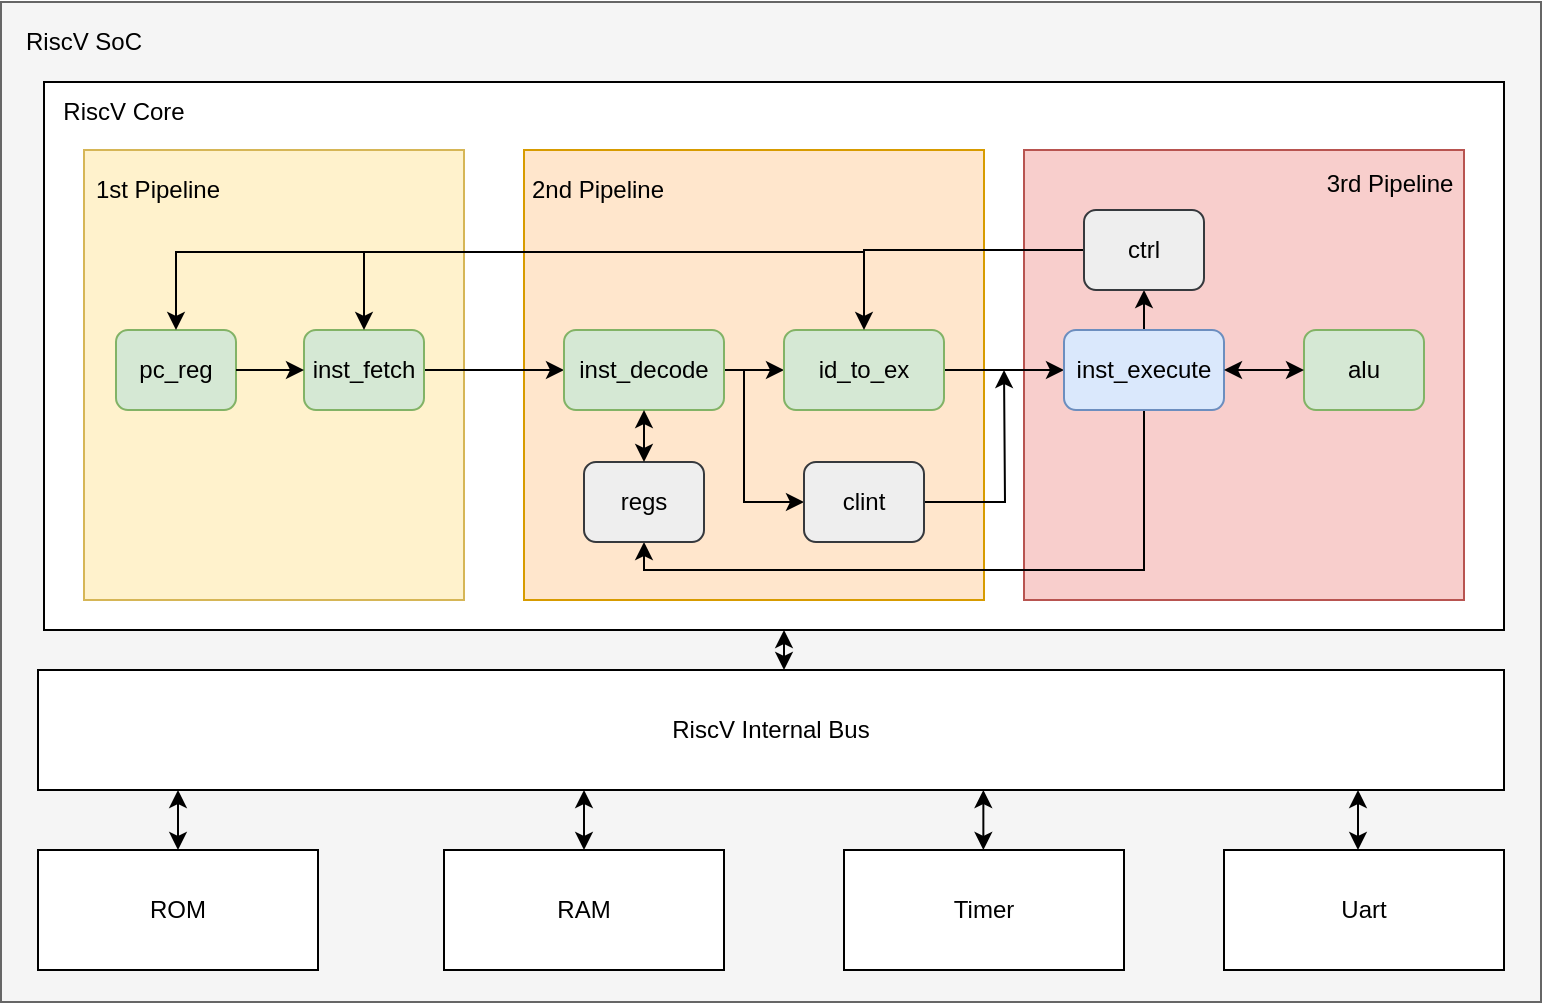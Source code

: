 <mxfile version="24.7.1" type="device">
  <diagram name="第 1 页" id="WQeAwxKFcT7OB5Cg3qxY">
    <mxGraphModel dx="731" dy="526" grid="1" gridSize="10" guides="1" tooltips="1" connect="1" arrows="1" fold="1" page="1" pageScale="1" pageWidth="827" pageHeight="1169" math="0" shadow="0">
      <root>
        <mxCell id="0" />
        <mxCell id="1" parent="0" />
        <mxCell id="hIqT9i04S8oYivavArrL-1" value="" style="rounded=0;whiteSpace=wrap;html=1;glass=0;fillColor=#f5f5f5;fontColor=#333333;strokeColor=#666666;align=left;" vertex="1" parent="1">
          <mxGeometry x="148.5" y="46" width="770" height="500" as="geometry" />
        </mxCell>
        <mxCell id="hIqT9i04S8oYivavArrL-3" value="RiscV SoC" style="text;html=1;align=center;verticalAlign=middle;whiteSpace=wrap;rounded=0;" vertex="1" parent="1">
          <mxGeometry x="150" y="46" width="80" height="40" as="geometry" />
        </mxCell>
        <mxCell id="hIqT9i04S8oYivavArrL-4" value="" style="rounded=0;whiteSpace=wrap;html=1;" vertex="1" parent="1">
          <mxGeometry x="170" y="86" width="730" height="274" as="geometry" />
        </mxCell>
        <mxCell id="hIqT9i04S8oYivavArrL-15" value="" style="rounded=0;whiteSpace=wrap;html=1;fillColor=#f8cecc;strokeColor=#b85450;" vertex="1" parent="1">
          <mxGeometry x="660" y="120" width="220" height="225" as="geometry" />
        </mxCell>
        <mxCell id="hIqT9i04S8oYivavArrL-14" value="" style="rounded=0;whiteSpace=wrap;html=1;fillColor=#ffe6cc;strokeColor=#d79b00;" vertex="1" parent="1">
          <mxGeometry x="410" y="120" width="230" height="225" as="geometry" />
        </mxCell>
        <mxCell id="hIqT9i04S8oYivavArrL-5" value="RiscV Core" style="text;html=1;align=center;verticalAlign=middle;whiteSpace=wrap;rounded=0;" vertex="1" parent="1">
          <mxGeometry x="170" y="86" width="80" height="30" as="geometry" />
        </mxCell>
        <mxCell id="hIqT9i04S8oYivavArrL-13" value="" style="rounded=0;whiteSpace=wrap;html=1;fillColor=#fff2cc;strokeColor=#d6b656;" vertex="1" parent="1">
          <mxGeometry x="190" y="120" width="190" height="225" as="geometry" />
        </mxCell>
        <mxCell id="hIqT9i04S8oYivavArrL-2" value="pc_reg" style="rounded=1;whiteSpace=wrap;html=1;fillColor=#d5e8d4;strokeColor=#82b366;" vertex="1" parent="1">
          <mxGeometry x="206" y="210" width="60" height="40" as="geometry" />
        </mxCell>
        <mxCell id="hIqT9i04S8oYivavArrL-22" style="edgeStyle=orthogonalEdgeStyle;rounded=0;orthogonalLoop=1;jettySize=auto;html=1;exitX=1;exitY=0.5;exitDx=0;exitDy=0;entryX=0;entryY=0.5;entryDx=0;entryDy=0;" edge="1" parent="1" source="hIqT9i04S8oYivavArrL-6" target="hIqT9i04S8oYivavArrL-7">
          <mxGeometry relative="1" as="geometry" />
        </mxCell>
        <mxCell id="hIqT9i04S8oYivavArrL-6" value="inst_fetch" style="rounded=1;whiteSpace=wrap;html=1;fillColor=#d5e8d4;strokeColor=#82b366;" vertex="1" parent="1">
          <mxGeometry x="300" y="210" width="60" height="40" as="geometry" />
        </mxCell>
        <mxCell id="hIqT9i04S8oYivavArrL-23" style="edgeStyle=orthogonalEdgeStyle;rounded=0;orthogonalLoop=1;jettySize=auto;html=1;exitX=1;exitY=0.5;exitDx=0;exitDy=0;entryX=0;entryY=0.5;entryDx=0;entryDy=0;" edge="1" parent="1" source="hIqT9i04S8oYivavArrL-7" target="hIqT9i04S8oYivavArrL-8">
          <mxGeometry relative="1" as="geometry" />
        </mxCell>
        <mxCell id="hIqT9i04S8oYivavArrL-36" style="edgeStyle=orthogonalEdgeStyle;rounded=0;orthogonalLoop=1;jettySize=auto;html=1;entryX=0;entryY=0.5;entryDx=0;entryDy=0;" edge="1" parent="1" target="hIqT9i04S8oYivavArrL-11">
          <mxGeometry relative="1" as="geometry">
            <mxPoint x="520" y="230" as="sourcePoint" />
            <Array as="points">
              <mxPoint x="520" y="296" />
            </Array>
          </mxGeometry>
        </mxCell>
        <mxCell id="hIqT9i04S8oYivavArrL-7" value="inst_decode" style="rounded=1;whiteSpace=wrap;html=1;fillColor=#d5e8d4;strokeColor=#82b366;" vertex="1" parent="1">
          <mxGeometry x="430" y="210" width="80" height="40" as="geometry" />
        </mxCell>
        <mxCell id="hIqT9i04S8oYivavArrL-25" style="edgeStyle=orthogonalEdgeStyle;rounded=0;orthogonalLoop=1;jettySize=auto;html=1;exitX=1;exitY=0.5;exitDx=0;exitDy=0;entryX=0;entryY=0.5;entryDx=0;entryDy=0;" edge="1" parent="1" source="hIqT9i04S8oYivavArrL-8" target="hIqT9i04S8oYivavArrL-9">
          <mxGeometry relative="1" as="geometry" />
        </mxCell>
        <mxCell id="hIqT9i04S8oYivavArrL-8" value="id_to_ex" style="rounded=1;whiteSpace=wrap;html=1;fillColor=#d5e8d4;strokeColor=#82b366;" vertex="1" parent="1">
          <mxGeometry x="540" y="210" width="80" height="40" as="geometry" />
        </mxCell>
        <mxCell id="hIqT9i04S8oYivavArrL-27" style="edgeStyle=orthogonalEdgeStyle;rounded=0;orthogonalLoop=1;jettySize=auto;html=1;exitX=0.5;exitY=0;exitDx=0;exitDy=0;entryX=0.5;entryY=1;entryDx=0;entryDy=0;" edge="1" parent="1" source="hIqT9i04S8oYivavArrL-9" target="hIqT9i04S8oYivavArrL-12">
          <mxGeometry relative="1" as="geometry" />
        </mxCell>
        <mxCell id="hIqT9i04S8oYivavArrL-35" style="edgeStyle=orthogonalEdgeStyle;rounded=0;orthogonalLoop=1;jettySize=auto;html=1;exitX=0.5;exitY=1;exitDx=0;exitDy=0;entryX=0.5;entryY=1;entryDx=0;entryDy=0;" edge="1" parent="1" source="hIqT9i04S8oYivavArrL-9" target="hIqT9i04S8oYivavArrL-33">
          <mxGeometry relative="1" as="geometry">
            <Array as="points">
              <mxPoint x="720" y="330" />
              <mxPoint x="470" y="330" />
            </Array>
          </mxGeometry>
        </mxCell>
        <mxCell id="hIqT9i04S8oYivavArrL-9" value="inst_execute" style="rounded=1;whiteSpace=wrap;html=1;fillColor=#dae8fc;strokeColor=#6c8ebf;" vertex="1" parent="1">
          <mxGeometry x="680" y="210" width="80" height="40" as="geometry" />
        </mxCell>
        <mxCell id="hIqT9i04S8oYivavArrL-10" value="alu" style="rounded=1;whiteSpace=wrap;html=1;fillColor=#d5e8d4;strokeColor=#82b366;" vertex="1" parent="1">
          <mxGeometry x="800" y="210" width="60" height="40" as="geometry" />
        </mxCell>
        <mxCell id="hIqT9i04S8oYivavArrL-38" style="edgeStyle=orthogonalEdgeStyle;rounded=0;orthogonalLoop=1;jettySize=auto;html=1;exitX=1;exitY=0.5;exitDx=0;exitDy=0;" edge="1" parent="1" source="hIqT9i04S8oYivavArrL-11">
          <mxGeometry relative="1" as="geometry">
            <mxPoint x="650" y="230" as="targetPoint" />
          </mxGeometry>
        </mxCell>
        <mxCell id="hIqT9i04S8oYivavArrL-11" value="clint" style="rounded=1;whiteSpace=wrap;html=1;fillColor=#eeeeee;strokeColor=#36393d;" vertex="1" parent="1">
          <mxGeometry x="550" y="276" width="60" height="40" as="geometry" />
        </mxCell>
        <mxCell id="hIqT9i04S8oYivavArrL-29" style="edgeStyle=orthogonalEdgeStyle;rounded=0;orthogonalLoop=1;jettySize=auto;html=1;exitX=0;exitY=0.5;exitDx=0;exitDy=0;entryX=0.5;entryY=0;entryDx=0;entryDy=0;" edge="1" parent="1" source="hIqT9i04S8oYivavArrL-12" target="hIqT9i04S8oYivavArrL-8">
          <mxGeometry relative="1" as="geometry" />
        </mxCell>
        <mxCell id="hIqT9i04S8oYivavArrL-12" value="ctrl" style="rounded=1;whiteSpace=wrap;html=1;fillColor=#eeeeee;strokeColor=#36393d;" vertex="1" parent="1">
          <mxGeometry x="690" y="150" width="60" height="40" as="geometry" />
        </mxCell>
        <mxCell id="hIqT9i04S8oYivavArrL-16" value="3rd Pipeline" style="text;html=1;align=center;verticalAlign=middle;whiteSpace=wrap;rounded=0;" vertex="1" parent="1">
          <mxGeometry x="808" y="122" width="70" height="30" as="geometry" />
        </mxCell>
        <mxCell id="hIqT9i04S8oYivavArrL-17" value="1st Pipeline" style="text;html=1;align=center;verticalAlign=middle;whiteSpace=wrap;rounded=0;" vertex="1" parent="1">
          <mxGeometry x="190" y="120" width="74" height="40" as="geometry" />
        </mxCell>
        <mxCell id="hIqT9i04S8oYivavArrL-18" value="2nd Pipeline" style="text;html=1;align=center;verticalAlign=middle;whiteSpace=wrap;rounded=0;" vertex="1" parent="1">
          <mxGeometry x="410" y="120" width="74" height="40" as="geometry" />
        </mxCell>
        <mxCell id="hIqT9i04S8oYivavArrL-19" value="" style="endArrow=classic;html=1;rounded=0;exitX=1;exitY=0.5;exitDx=0;exitDy=0;entryX=0;entryY=0.5;entryDx=0;entryDy=0;" edge="1" parent="1" source="hIqT9i04S8oYivavArrL-2" target="hIqT9i04S8oYivavArrL-6">
          <mxGeometry width="50" height="50" relative="1" as="geometry">
            <mxPoint x="440" y="270" as="sourcePoint" />
            <mxPoint x="280" y="230" as="targetPoint" />
          </mxGeometry>
        </mxCell>
        <mxCell id="hIqT9i04S8oYivavArrL-30" style="edgeStyle=orthogonalEdgeStyle;rounded=0;orthogonalLoop=1;jettySize=auto;html=1;entryX=0.5;entryY=0;entryDx=0;entryDy=0;" edge="1" parent="1" target="hIqT9i04S8oYivavArrL-6">
          <mxGeometry relative="1" as="geometry">
            <mxPoint x="580" y="170" as="sourcePoint" />
            <mxPoint x="580" y="210" as="targetPoint" />
            <Array as="points">
              <mxPoint x="330" y="171" />
            </Array>
          </mxGeometry>
        </mxCell>
        <mxCell id="hIqT9i04S8oYivavArrL-31" style="edgeStyle=orthogonalEdgeStyle;rounded=0;orthogonalLoop=1;jettySize=auto;html=1;entryX=0.5;entryY=0;entryDx=0;entryDy=0;" edge="1" parent="1" target="hIqT9i04S8oYivavArrL-2">
          <mxGeometry relative="1" as="geometry">
            <mxPoint x="330" y="171" as="sourcePoint" />
            <mxPoint x="80" y="210" as="targetPoint" />
            <Array as="points">
              <mxPoint x="330" y="171" />
              <mxPoint x="236" y="171" />
            </Array>
          </mxGeometry>
        </mxCell>
        <mxCell id="hIqT9i04S8oYivavArrL-32" value="" style="endArrow=classic;startArrow=classic;html=1;rounded=0;entryX=0;entryY=0.5;entryDx=0;entryDy=0;" edge="1" parent="1" source="hIqT9i04S8oYivavArrL-9" target="hIqT9i04S8oYivavArrL-10">
          <mxGeometry width="50" height="50" relative="1" as="geometry">
            <mxPoint x="760" y="316" as="sourcePoint" />
            <mxPoint x="810" y="266" as="targetPoint" />
          </mxGeometry>
        </mxCell>
        <mxCell id="hIqT9i04S8oYivavArrL-33" value="regs" style="rounded=1;whiteSpace=wrap;html=1;fillColor=#eeeeee;strokeColor=#36393d;" vertex="1" parent="1">
          <mxGeometry x="440" y="276" width="60" height="40" as="geometry" />
        </mxCell>
        <mxCell id="hIqT9i04S8oYivavArrL-34" value="" style="endArrow=classic;startArrow=classic;html=1;rounded=0;entryX=0.5;entryY=1;entryDx=0;entryDy=0;" edge="1" parent="1" target="hIqT9i04S8oYivavArrL-7">
          <mxGeometry width="50" height="50" relative="1" as="geometry">
            <mxPoint x="470" y="276" as="sourcePoint" />
            <mxPoint x="520" y="226" as="targetPoint" />
          </mxGeometry>
        </mxCell>
        <mxCell id="hIqT9i04S8oYivavArrL-39" value="RiscV Internal Bus" style="rounded=0;whiteSpace=wrap;html=1;" vertex="1" parent="1">
          <mxGeometry x="167" y="380" width="733" height="60" as="geometry" />
        </mxCell>
        <mxCell id="hIqT9i04S8oYivavArrL-40" value="ROM" style="rounded=0;whiteSpace=wrap;html=1;" vertex="1" parent="1">
          <mxGeometry x="167" y="470" width="140" height="60" as="geometry" />
        </mxCell>
        <mxCell id="hIqT9i04S8oYivavArrL-41" value="RAM" style="rounded=0;whiteSpace=wrap;html=1;" vertex="1" parent="1">
          <mxGeometry x="370" y="470" width="140" height="60" as="geometry" />
        </mxCell>
        <mxCell id="hIqT9i04S8oYivavArrL-42" value="Timer" style="rounded=0;whiteSpace=wrap;html=1;" vertex="1" parent="1">
          <mxGeometry x="570" y="470" width="140" height="60" as="geometry" />
        </mxCell>
        <mxCell id="hIqT9i04S8oYivavArrL-43" value="Uart" style="rounded=0;whiteSpace=wrap;html=1;" vertex="1" parent="1">
          <mxGeometry x="760" y="470" width="140" height="60" as="geometry" />
        </mxCell>
        <mxCell id="hIqT9i04S8oYivavArrL-44" value="" style="endArrow=classic;startArrow=classic;html=1;rounded=0;exitX=0.5;exitY=0;exitDx=0;exitDy=0;" edge="1" parent="1" source="hIqT9i04S8oYivavArrL-40">
          <mxGeometry width="50" height="50" relative="1" as="geometry">
            <mxPoint x="230" y="470" as="sourcePoint" />
            <mxPoint x="237" y="440" as="targetPoint" />
          </mxGeometry>
        </mxCell>
        <mxCell id="hIqT9i04S8oYivavArrL-45" value="" style="endArrow=classic;startArrow=classic;html=1;rounded=0;exitX=0.5;exitY=0;exitDx=0;exitDy=0;" edge="1" parent="1">
          <mxGeometry width="50" height="50" relative="1" as="geometry">
            <mxPoint x="440" y="470" as="sourcePoint" />
            <mxPoint x="440" y="440" as="targetPoint" />
          </mxGeometry>
        </mxCell>
        <mxCell id="hIqT9i04S8oYivavArrL-46" value="" style="endArrow=classic;startArrow=classic;html=1;rounded=0;exitX=0.5;exitY=0;exitDx=0;exitDy=0;" edge="1" parent="1">
          <mxGeometry width="50" height="50" relative="1" as="geometry">
            <mxPoint x="639.68" y="470" as="sourcePoint" />
            <mxPoint x="639.68" y="440" as="targetPoint" />
          </mxGeometry>
        </mxCell>
        <mxCell id="hIqT9i04S8oYivavArrL-47" value="" style="endArrow=classic;startArrow=classic;html=1;rounded=0;exitX=0.5;exitY=0;exitDx=0;exitDy=0;" edge="1" parent="1">
          <mxGeometry width="50" height="50" relative="1" as="geometry">
            <mxPoint x="827" y="470" as="sourcePoint" />
            <mxPoint x="827" y="440" as="targetPoint" />
          </mxGeometry>
        </mxCell>
        <mxCell id="hIqT9i04S8oYivavArrL-48" value="" style="endArrow=classic;startArrow=classic;html=1;rounded=0;exitX=0.5;exitY=0;exitDx=0;exitDy=0;" edge="1" parent="1">
          <mxGeometry width="50" height="50" relative="1" as="geometry">
            <mxPoint x="540" y="380" as="sourcePoint" />
            <mxPoint x="540" y="360" as="targetPoint" />
          </mxGeometry>
        </mxCell>
      </root>
    </mxGraphModel>
  </diagram>
</mxfile>
